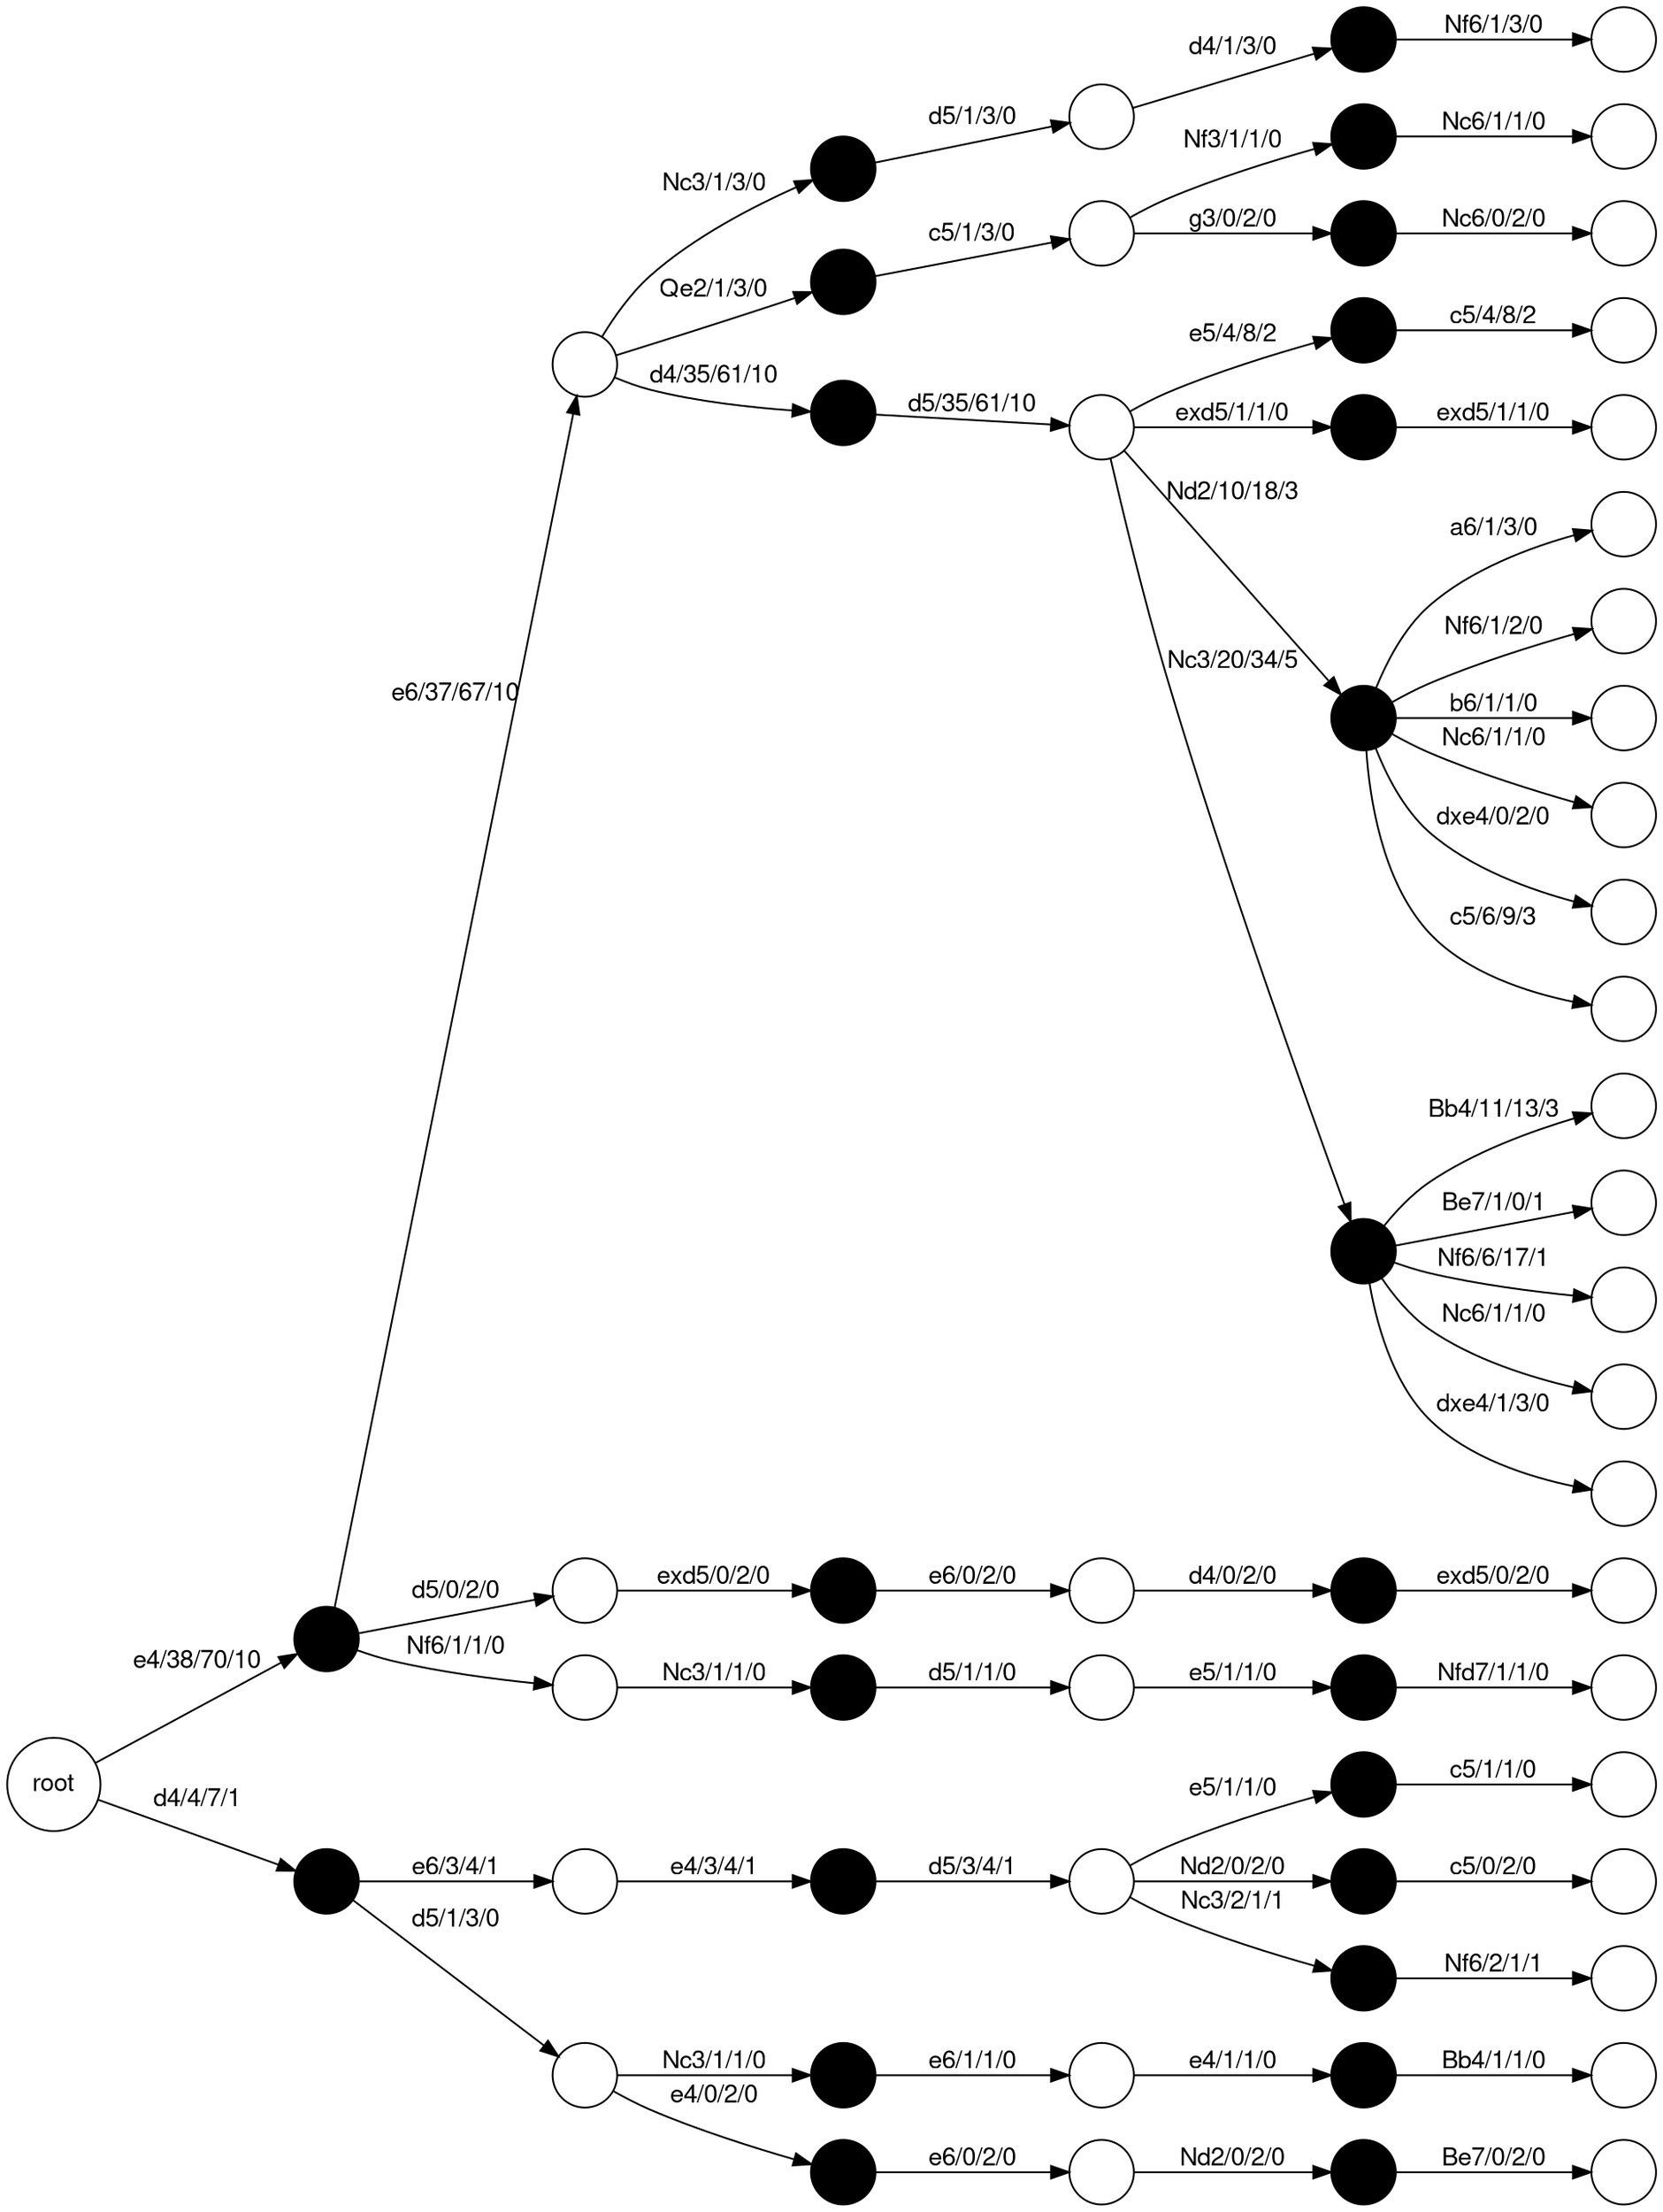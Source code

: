 digraph g {
fontname="Helvetica,Arial,sans-serif"
node [fontname="Helvetica,Arial,sans-serif" filledcolor = "white" label = "" style = "filled" shape = "circle" ]
edge [fontname="Helvetica,Arial,sans-serif"]
graph [fontsize=30 labelloc="t" label="" splines=true overlap=false rankdir = "LR"];
ratio = auto;
"rootW704D1600L296_VdBgDWczUq" [style = "filled" fillcolor = "white" label = "root"];
"e4W38D70L10_WRNxcvbdMreXUPI" [style = "filled" fillcolor = "black"];
rootW704D1600L296_VdBgDWczUq -> e4W38D70L10_WRNxcvbdMreXUPI [label = "e4/38/70/10"];
"d4W4D7L1_JSuSkEdmmTHQAjVSH" [style = "filled" fillcolor = "black"];
rootW704D1600L296_VdBgDWczUq -> d4W4D7L1_JSuSkEdmmTHQAjVSH [label = "d4/4/7/1"];
"e6W37D67L10_xjycwWCwSBt" [style = "filled" fillcolor = "white"];
e4W38D70L10_WRNxcvbdMreXUPI -> e6W37D67L10_xjycwWCwSBt [label = "e6/37/67/10"];
"d5W0D2L0_oQAKbtBhcKmzlBbEJwc" [style = "filled" fillcolor = "white"];
e4W38D70L10_WRNxcvbdMreXUPI -> d5W0D2L0_oQAKbtBhcKmzlBbEJwc [label = "d5/0/2/0"];
"Nf6W1D1L0_uELBVOMymoZj" [style = "filled" fillcolor = "white"];
e4W38D70L10_WRNxcvbdMreXUPI -> Nf6W1D1L0_uELBVOMymoZj [label = "Nf6/1/1/0"];
"e6W3D4L1_MSkxVeHpSCBsxETFzpUT" [style = "filled" fillcolor = "white"];
d4W4D7L1_JSuSkEdmmTHQAjVSH -> e6W3D4L1_MSkxVeHpSCBsxETFzpUT [label = "e6/3/4/1"];
"d5W1D3L0_rDksBUIOzZtbWrmr" [style = "filled" fillcolor = "white"];
d4W4D7L1_JSuSkEdmmTHQAjVSH -> d5W1D3L0_rDksBUIOzZtbWrmr [label = "d5/1/3/0"];
"Nc3W1D3L0_JpPjkknEuOf" [style = "filled" fillcolor = "black"];
e6W37D67L10_xjycwWCwSBt -> Nc3W1D3L0_JpPjkknEuOf [label = "Nc3/1/3/0"];
"Qe2W1D3L0_nILwFbKRYSCUbrebxv" [style = "filled" fillcolor = "black"];
e6W37D67L10_xjycwWCwSBt -> Qe2W1D3L0_nILwFbKRYSCUbrebxv [label = "Qe2/1/3/0"];
"d4W35D61L10_QDIxBAflzSzxjSdTBp" [style = "filled" fillcolor = "black"];
e6W37D67L10_xjycwWCwSBt -> d4W35D61L10_QDIxBAflzSzxjSdTBp [label = "d4/35/61/10"];
"exd5W0D2L0_SsKQDtfruZd" [style = "filled" fillcolor = "black"];
d5W0D2L0_oQAKbtBhcKmzlBbEJwc -> exd5W0D2L0_SsKQDtfruZd [label = "exd5/0/2/0"];
"Nc3W1D1L0_jEaNviFCevvOcj" [style = "filled" fillcolor = "black"];
Nf6W1D1L0_uELBVOMymoZj -> Nc3W1D1L0_jEaNviFCevvOcj [label = "Nc3/1/1/0"];
"e4W3D4L1_BOItTFKuHhTYabG" [style = "filled" fillcolor = "black"];
e6W3D4L1_MSkxVeHpSCBsxETFzpUT -> e4W3D4L1_BOItTFKuHhTYabG [label = "e4/3/4/1"];
"Nc3W1D1L0_nDZDTDHOev" [style = "filled" fillcolor = "black"];
d5W1D3L0_rDksBUIOzZtbWrmr -> Nc3W1D1L0_nDZDTDHOev [label = "Nc3/1/1/0"];
"e4W0D2L0_DrviSBhqgyxwGkf" [style = "filled" fillcolor = "black"];
d5W1D3L0_rDksBUIOzZtbWrmr -> e4W0D2L0_DrviSBhqgyxwGkf [label = "e4/0/2/0"];
"d5W1D3L0_CMyLlQIbzDS" [style = "filled" fillcolor = "white"];
Nc3W1D3L0_JpPjkknEuOf -> d5W1D3L0_CMyLlQIbzDS [label = "d5/1/3/0"];
"c5W1D3L0_xrMeQqSYJxdiw" [style = "filled" fillcolor = "white"];
Qe2W1D3L0_nILwFbKRYSCUbrebxv -> c5W1D3L0_xrMeQqSYJxdiw [label = "c5/1/3/0"];
"d5W35D61L10_hXmZZuGTdxesnZGWA" [style = "filled" fillcolor = "white"];
d4W35D61L10_QDIxBAflzSzxjSdTBp -> d5W35D61L10_hXmZZuGTdxesnZGWA [label = "d5/35/61/10"];
"e6W0D2L0_OTDEXApctLQRSIaDnoj" [style = "filled" fillcolor = "white"];
exd5W0D2L0_SsKQDtfruZd -> e6W0D2L0_OTDEXApctLQRSIaDnoj [label = "e6/0/2/0"];
"d5W1D1L0_clvODYbnWYnhScv" [style = "filled" fillcolor = "white"];
Nc3W1D1L0_jEaNviFCevvOcj -> d5W1D1L0_clvODYbnWYnhScv [label = "d5/1/1/0"];
"d5W3D4L1_QGkOXhAJBVJ" [style = "filled" fillcolor = "white"];
e4W3D4L1_BOItTFKuHhTYabG -> d5W3D4L1_QGkOXhAJBVJ [label = "d5/3/4/1"];
"e6W1D1L0_orAwiPrGJcng" [style = "filled" fillcolor = "white"];
Nc3W1D1L0_nDZDTDHOev -> e6W1D1L0_orAwiPrGJcng [label = "e6/1/1/0"];
"e6W0D2L0_CMExNsHFwPTqQsVGXXMt" [style = "filled" fillcolor = "white"];
e4W0D2L0_DrviSBhqgyxwGkf -> e6W0D2L0_CMExNsHFwPTqQsVGXXMt [label = "e6/0/2/0"];
"d4W1D3L0_WpEonyXuCZTRTGIf" [style = "filled" fillcolor = "black"];
d5W1D3L0_CMyLlQIbzDS -> d4W1D3L0_WpEonyXuCZTRTGIf [label = "d4/1/3/0"];
"Nf3W1D1L0_VUdUpbpVsfLLqHgdPkE" [style = "filled" fillcolor = "black"];
c5W1D3L0_xrMeQqSYJxdiw -> Nf3W1D1L0_VUdUpbpVsfLLqHgdPkE [label = "Nf3/1/1/0"];
"g3W0D2L0_yBujyxmJjcCqOEcSu" [style = "filled" fillcolor = "black"];
c5W1D3L0_xrMeQqSYJxdiw -> g3W0D2L0_yBujyxmJjcCqOEcSu [label = "g3/0/2/0"];
"e5W4D8L2_DzGoLqvraeqmht" [style = "filled" fillcolor = "black"];
d5W35D61L10_hXmZZuGTdxesnZGWA -> e5W4D8L2_DzGoLqvraeqmht [label = "e5/4/8/2"];
"exd5W1D1L0_OzCCAmjCATHIyNxf" [style = "filled" fillcolor = "black"];
d5W35D61L10_hXmZZuGTdxesnZGWA -> exd5W1D1L0_OzCCAmjCATHIyNxf [label = "exd5/1/1/0"];
"Nd2W10D18L3_piPvDPqBnebYViMYlg" [style = "filled" fillcolor = "black"];
d5W35D61L10_hXmZZuGTdxesnZGWA -> Nd2W10D18L3_piPvDPqBnebYViMYlg [label = "Nd2/10/18/3"];
"Nc3W20D34L5_aJjbzJfGpLFLl" [style = "filled" fillcolor = "black"];
d5W35D61L10_hXmZZuGTdxesnZGWA -> Nc3W20D34L5_aJjbzJfGpLFLl [label = "Nc3/20/34/5"];
"d4W0D2L0_HYsSBPaPHcaSHZDh" [style = "filled" fillcolor = "black"];
e6W0D2L0_OTDEXApctLQRSIaDnoj -> d4W0D2L0_HYsSBPaPHcaSHZDh [label = "d4/0/2/0"];
"e5W1D1L0_FTxoLgnsKdbLX" [style = "filled" fillcolor = "black"];
d5W1D1L0_clvODYbnWYnhScv -> e5W1D1L0_FTxoLgnsKdbLX [label = "e5/1/1/0"];
"e5W1D1L0_YPMBmPPyLanvLAo" [style = "filled" fillcolor = "black"];
d5W3D4L1_QGkOXhAJBVJ -> e5W1D1L0_YPMBmPPyLanvLAo [label = "e5/1/1/0"];
"Nd2W0D2L0_UhnipblLThOGluRSRK" [style = "filled" fillcolor = "black"];
d5W3D4L1_QGkOXhAJBVJ -> Nd2W0D2L0_UhnipblLThOGluRSRK [label = "Nd2/0/2/0"];
"Nc3W2D1L1_vUSiepHLGSAWa" [style = "filled" fillcolor = "black"];
d5W3D4L1_QGkOXhAJBVJ -> Nc3W2D1L1_vUSiepHLGSAWa [label = "Nc3/2/1/1"];
"e4W1D1L0_LzjGWePQUoskCra" [style = "filled" fillcolor = "black"];
e6W1D1L0_orAwiPrGJcng -> e4W1D1L0_LzjGWePQUoskCra [label = "e4/1/1/0"];
"Nd2W0D2L0_dixHYqnRxXUqiKUtP" [style = "filled" fillcolor = "black"];
e6W0D2L0_CMExNsHFwPTqQsVGXXMt -> Nd2W0D2L0_dixHYqnRxXUqiKUtP [label = "Nd2/0/2/0"];
"Nf6W1D3L0_KbQztmQzEphQyfJQj" [style = "filled" fillcolor = "white"];
d4W1D3L0_WpEonyXuCZTRTGIf -> Nf6W1D3L0_KbQztmQzEphQyfJQj [label = "Nf6/1/3/0"];
"Nc6W1D1L0_kPtOQyiRRN" [style = "filled" fillcolor = "white"];
Nf3W1D1L0_VUdUpbpVsfLLqHgdPkE -> Nc6W1D1L0_kPtOQyiRRN [label = "Nc6/1/1/0"];
"Nc6W0D2L0_WweYtjzoYVXk" [style = "filled" fillcolor = "white"];
g3W0D2L0_yBujyxmJjcCqOEcSu -> Nc6W0D2L0_WweYtjzoYVXk [label = "Nc6/0/2/0"];
"c5W4D8L2_kRJQOIsnfrWxvuULFqoo" [style = "filled" fillcolor = "white"];
e5W4D8L2_DzGoLqvraeqmht -> c5W4D8L2_kRJQOIsnfrWxvuULFqoo [label = "c5/4/8/2"];
"exd5W1D1L0_IItwCEeKmCzYX" [style = "filled" fillcolor = "white"];
exd5W1D1L0_OzCCAmjCATHIyNxf -> exd5W1D1L0_IItwCEeKmCzYX [label = "exd5/1/1/0"];
"a6W1D3L0_KltceOdEhUQlTWOAwy" [style = "filled" fillcolor = "white"];
Nd2W10D18L3_piPvDPqBnebYViMYlg -> a6W1D3L0_KltceOdEhUQlTWOAwy [label = "a6/1/3/0"];
"Nf6W1D2L0_DRcHLKiBqBqqZM" [style = "filled" fillcolor = "white"];
Nd2W10D18L3_piPvDPqBnebYViMYlg -> Nf6W1D2L0_DRcHLKiBqBqqZM [label = "Nf6/1/2/0"];
"b6W1D1L0_QQtXFLIaGiOjr" [style = "filled" fillcolor = "white"];
Nd2W10D18L3_piPvDPqBnebYViMYlg -> b6W1D1L0_QQtXFLIaGiOjr [label = "b6/1/1/0"];
"Nc6W1D1L0_DFXMIluRVUzsn" [style = "filled" fillcolor = "white"];
Nd2W10D18L3_piPvDPqBnebYViMYlg -> Nc6W1D1L0_DFXMIluRVUzsn [label = "Nc6/1/1/0"];
"dxe4W0D2L0_gzqytAyAUjYeofmrQ" [style = "filled" fillcolor = "white"];
Nd2W10D18L3_piPvDPqBnebYViMYlg -> dxe4W0D2L0_gzqytAyAUjYeofmrQ [label = "dxe4/0/2/0"];
"c5W6D9L3_DbdBZtLrUpABlqdkqtJp" [style = "filled" fillcolor = "white"];
Nd2W10D18L3_piPvDPqBnebYViMYlg -> c5W6D9L3_DbdBZtLrUpABlqdkqtJp [label = "c5/6/9/3"];
"Bb4W11D13L3_AdKIXvrGMyX" [style = "filled" fillcolor = "white"];
Nc3W20D34L5_aJjbzJfGpLFLl -> Bb4W11D13L3_AdKIXvrGMyX [label = "Bb4/11/13/3"];
"Be7W1D0L1_wSKiWSKqesCLrRvECg" [style = "filled" fillcolor = "white"];
Nc3W20D34L5_aJjbzJfGpLFLl -> Be7W1D0L1_wSKiWSKqesCLrRvECg [label = "Be7/1/0/1"];
"Nf6W6D17L1_oNgiuDmblrRFymAQjHPM" [style = "filled" fillcolor = "white"];
Nc3W20D34L5_aJjbzJfGpLFLl -> Nf6W6D17L1_oNgiuDmblrRFymAQjHPM [label = "Nf6/6/17/1"];
"Nc6W1D1L0_XTHJdoMWUkqtOFmwMMBs" [style = "filled" fillcolor = "white"];
Nc3W20D34L5_aJjbzJfGpLFLl -> Nc6W1D1L0_XTHJdoMWUkqtOFmwMMBs [label = "Nc6/1/1/0"];
"dxe4W1D3L0_XjRNMBZkZpigxftbc" [style = "filled" fillcolor = "white"];
Nc3W20D34L5_aJjbzJfGpLFLl -> dxe4W1D3L0_XjRNMBZkZpigxftbc [label = "dxe4/1/3/0"];
"exd5W0D2L0_grLqMojqiPXIZFwCIbvS" [style = "filled" fillcolor = "white"];
d4W0D2L0_HYsSBPaPHcaSHZDh -> exd5W0D2L0_grLqMojqiPXIZFwCIbvS [label = "exd5/0/2/0"];
"Nfd7W1D1L0_bHbRddWmolQ" [style = "filled" fillcolor = "white"];
e5W1D1L0_FTxoLgnsKdbLX -> Nfd7W1D1L0_bHbRddWmolQ [label = "Nfd7/1/1/0"];
"c5W1D1L0_lSuGLJnbVzaR" [style = "filled" fillcolor = "white"];
e5W1D1L0_YPMBmPPyLanvLAo -> c5W1D1L0_lSuGLJnbVzaR [label = "c5/1/1/0"];
"c5W0D2L0_RFdtquMPeqqdieBdGt" [style = "filled" fillcolor = "white"];
Nd2W0D2L0_UhnipblLThOGluRSRK -> c5W0D2L0_RFdtquMPeqqdieBdGt [label = "c5/0/2/0"];
"Nf6W2D1L1_pLOvOOsVNQJZEHzANTG" [style = "filled" fillcolor = "white"];
Nc3W2D1L1_vUSiepHLGSAWa -> Nf6W2D1L1_pLOvOOsVNQJZEHzANTG [label = "Nf6/2/1/1"];
"Bb4W1D1L0_TsHlhXLCdlnP" [style = "filled" fillcolor = "white"];
e4W1D1L0_LzjGWePQUoskCra -> Bb4W1D1L0_TsHlhXLCdlnP [label = "Bb4/1/1/0"];
"Be7W0D2L0_LmFachVFzygs" [style = "filled" fillcolor = "white"];
Nd2W0D2L0_dixHYqnRxXUqiKUtP -> Be7W0D2L0_LmFachVFzygs [label = "Be7/0/2/0"];

}
